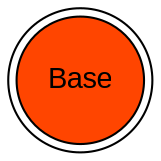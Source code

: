digraph "Expedicion" {
  // Configuración general
  graph [layout=neato, splines=true, overlap=false, fontname="Arial"]; // permite uso de coordenadas
  node [fontname="Arial", style=filled];
  edge [fontname="Arial"];

  // Lugares
  "Base" [shape=doublecircle, fillcolor="orangered", label="Base", pos="0,0!"];

  // Objetos en coordenadas específicas

  // Objetos en lugares

  // Conexiones entre lugares
}
